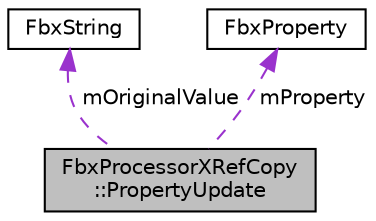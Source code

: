 digraph "FbxProcessorXRefCopy::PropertyUpdate"
{
  edge [fontname="Helvetica",fontsize="10",labelfontname="Helvetica",labelfontsize="10"];
  node [fontname="Helvetica",fontsize="10",shape=record];
  Node1 [label="FbxProcessorXRefCopy\l::PropertyUpdate",height=0.2,width=0.4,color="black", fillcolor="grey75", style="filled", fontcolor="black"];
  Node2 -> Node1 [dir="back",color="darkorchid3",fontsize="10",style="dashed",label=" mOriginalValue" ,fontname="Helvetica"];
  Node2 [label="FbxString",height=0.2,width=0.4,color="black", fillcolor="white", style="filled",URL="$class_fbx_string.html"];
  Node3 -> Node1 [dir="back",color="darkorchid3",fontsize="10",style="dashed",label=" mProperty" ,fontname="Helvetica"];
  Node3 [label="FbxProperty",height=0.2,width=0.4,color="black", fillcolor="white", style="filled",URL="$class_fbx_property.html",tooltip="Class to hold user properties. "];
}
